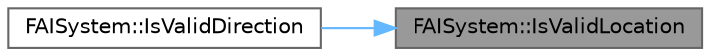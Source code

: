 digraph "FAISystem::IsValidLocation"
{
 // INTERACTIVE_SVG=YES
 // LATEX_PDF_SIZE
  bgcolor="transparent";
  edge [fontname=Helvetica,fontsize=10,labelfontname=Helvetica,labelfontsize=10];
  node [fontname=Helvetica,fontsize=10,shape=box,height=0.2,width=0.4];
  rankdir="RL";
  Node1 [id="Node000001",label="FAISystem::IsValidLocation",height=0.2,width=0.4,color="gray40", fillcolor="grey60", style="filled", fontcolor="black",tooltip=" "];
  Node1 -> Node2 [id="edge1_Node000001_Node000002",dir="back",color="steelblue1",style="solid",tooltip=" "];
  Node2 [id="Node000002",label="FAISystem::IsValidDirection",height=0.2,width=0.4,color="grey40", fillcolor="white", style="filled",URL="$d9/d53/namespaceFAISystem.html#a14103e8bfd1263d9f4cbd0b28b78dbc6",tooltip=" "];
}
